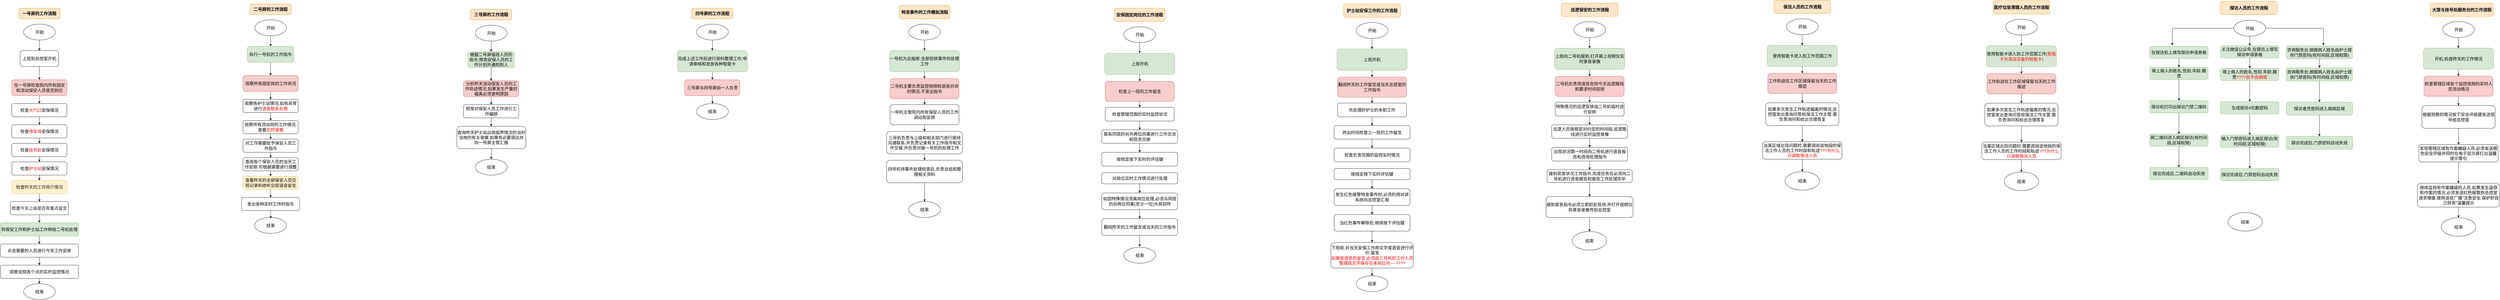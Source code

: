 <mxfile version="11.1.4" type="github"><diagram id="vZl9vQHpEJkYKKSb0tDV" name="Page-1"><mxGraphModel dx="1422" dy="834" grid="1" gridSize="10" guides="1" tooltips="1" connect="1" arrows="1" fold="1" page="1" pageScale="1" pageWidth="827" pageHeight="1169" math="0" shadow="0"><root><mxCell id="0"/><mxCell id="1" parent="0"/><mxCell id="N7003MhWT4NDzciaWvfc-2" value="一号屏的工作流程" style="rounded=1;whiteSpace=wrap;html=1;fontSize=16;fillColor=#ffe6cc;strokeColor=#d79b00;fontStyle=1" vertex="1" parent="1"><mxGeometry x="278" y="60" width="155" height="40" as="geometry"/></mxCell><mxCell id="N7003MhWT4NDzciaWvfc-7" value="" style="edgeStyle=orthogonalEdgeStyle;rounded=0;orthogonalLoop=1;jettySize=auto;html=1;fontSize=16;" edge="1" parent="1"><mxGeometry relative="1" as="geometry"><mxPoint x="355.5" y="180" as="sourcePoint"/><mxPoint x="355.5" y="220" as="targetPoint"/></mxGeometry></mxCell><mxCell id="N7003MhWT4NDzciaWvfc-12" value="" style="edgeStyle=orthogonalEdgeStyle;rounded=0;orthogonalLoop=1;jettySize=auto;html=1;fontSize=16;" edge="1" parent="1" source="N7003MhWT4NDzciaWvfc-10" target="N7003MhWT4NDzciaWvfc-11"><mxGeometry relative="1" as="geometry"/></mxCell><mxCell id="N7003MhWT4NDzciaWvfc-10" value="上班到总控室开机" style="rounded=1;whiteSpace=wrap;html=1;shadow=0;fontSize=16;" vertex="1" parent="1"><mxGeometry x="283" y="220" width="145" height="60" as="geometry"/></mxCell><mxCell id="N7003MhWT4NDzciaWvfc-15" value="" style="edgeStyle=orthogonalEdgeStyle;rounded=0;orthogonalLoop=1;jettySize=auto;html=1;fontSize=16;" edge="1" parent="1" source="N7003MhWT4NDzciaWvfc-11" target="N7003MhWT4NDzciaWvfc-14"><mxGeometry relative="1" as="geometry"/></mxCell><mxCell id="N7003MhWT4NDzciaWvfc-11" value="在一号屏检查院内所有固定和流动保安人员是否到位" style="rounded=1;whiteSpace=wrap;html=1;shadow=0;fontSize=16;fillColor=#f8cecc;strokeColor=#b85450;" vertex="1" parent="1"><mxGeometry x="251.5" y="330" width="208" height="60" as="geometry"/></mxCell><mxCell id="N7003MhWT4NDzciaWvfc-17" value="" style="edgeStyle=orthogonalEdgeStyle;rounded=0;orthogonalLoop=1;jettySize=auto;html=1;fontSize=16;" edge="1" parent="1" source="N7003MhWT4NDzciaWvfc-14" target="N7003MhWT4NDzciaWvfc-16"><mxGeometry relative="1" as="geometry"/></mxCell><mxCell id="N7003MhWT4NDzciaWvfc-14" value="检查&lt;font color=&quot;#ff0000&quot;&gt;大门口&lt;/font&gt;安保情况" style="rounded=1;whiteSpace=wrap;html=1;shadow=0;fontSize=16;" vertex="1" parent="1"><mxGeometry x="251.5" y="420" width="208" height="50" as="geometry"/></mxCell><mxCell id="N7003MhWT4NDzciaWvfc-19" value="" style="edgeStyle=orthogonalEdgeStyle;rounded=0;orthogonalLoop=1;jettySize=auto;html=1;fontSize=16;" edge="1" parent="1" source="N7003MhWT4NDzciaWvfc-16" target="N7003MhWT4NDzciaWvfc-18"><mxGeometry relative="1" as="geometry"/></mxCell><mxCell id="N7003MhWT4NDzciaWvfc-16" value="检查&lt;font color=&quot;#ff0000&quot;&gt;停车场&lt;/font&gt;安保情况" style="rounded=1;whiteSpace=wrap;html=1;shadow=0;fontSize=16;" vertex="1" parent="1"><mxGeometry x="251.5" y="500" width="208" height="50" as="geometry"/></mxCell><mxCell id="N7003MhWT4NDzciaWvfc-21" value="" style="edgeStyle=orthogonalEdgeStyle;rounded=0;orthogonalLoop=1;jettySize=auto;html=1;fontSize=16;" edge="1" parent="1" source="N7003MhWT4NDzciaWvfc-18" target="N7003MhWT4NDzciaWvfc-20"><mxGeometry relative="1" as="geometry"/></mxCell><mxCell id="N7003MhWT4NDzciaWvfc-18" value="检查&lt;font color=&quot;#ff0000&quot;&gt;挂号处&lt;/font&gt;安保情况" style="rounded=1;whiteSpace=wrap;html=1;shadow=0;fontSize=16;" vertex="1" parent="1"><mxGeometry x="251.5" y="570" width="208" height="50" as="geometry"/></mxCell><mxCell id="N7003MhWT4NDzciaWvfc-23" value="" style="edgeStyle=orthogonalEdgeStyle;rounded=0;orthogonalLoop=1;jettySize=auto;html=1;fontSize=16;" edge="1" parent="1" source="N7003MhWT4NDzciaWvfc-20" target="N7003MhWT4NDzciaWvfc-22"><mxGeometry relative="1" as="geometry"/></mxCell><mxCell id="N7003MhWT4NDzciaWvfc-20" value="检查&lt;font color=&quot;#ff0000&quot;&gt;护士站&lt;/font&gt;安保情况" style="rounded=1;whiteSpace=wrap;html=1;shadow=0;fontSize=16;" vertex="1" parent="1"><mxGeometry x="251.5" y="640" width="208" height="50" as="geometry"/></mxCell><mxCell id="N7003MhWT4NDzciaWvfc-25" value="" style="edgeStyle=orthogonalEdgeStyle;rounded=0;orthogonalLoop=1;jettySize=auto;html=1;fontSize=16;" edge="1" parent="1" source="N7003MhWT4NDzciaWvfc-22" target="N7003MhWT4NDzciaWvfc-24"><mxGeometry relative="1" as="geometry"/></mxCell><mxCell id="N7003MhWT4NDzciaWvfc-22" value="检查&lt;font color=&quot;#1a1a1a&quot;&gt;昨天的工作简介情况&lt;/font&gt;" style="rounded=1;whiteSpace=wrap;html=1;shadow=0;fontSize=16;fillColor=#fff2cc;strokeColor=#d6b656;" vertex="1" parent="1"><mxGeometry x="251.5" y="710" width="208" height="50" as="geometry"/></mxCell><mxCell id="N7003MhWT4NDzciaWvfc-27" value="" style="edgeStyle=orthogonalEdgeStyle;rounded=0;orthogonalLoop=1;jettySize=auto;html=1;fontSize=16;" edge="1" parent="1" source="N7003MhWT4NDzciaWvfc-24" target="N7003MhWT4NDzciaWvfc-26"><mxGeometry relative="1" as="geometry"/></mxCell><mxCell id="N7003MhWT4NDzciaWvfc-24" value="检查&lt;font color=&quot;#1a1a1a&quot;&gt;今天上级是否有重点留言&lt;/font&gt;" style="rounded=1;whiteSpace=wrap;html=1;shadow=0;fontSize=16;" vertex="1" parent="1"><mxGeometry x="246" y="790" width="219" height="50" as="geometry"/></mxCell><mxCell id="N7003MhWT4NDzciaWvfc-29" value="" style="edgeStyle=orthogonalEdgeStyle;rounded=0;orthogonalLoop=1;jettySize=auto;html=1;fontSize=16;" edge="1" parent="1" source="N7003MhWT4NDzciaWvfc-26" target="N7003MhWT4NDzciaWvfc-28"><mxGeometry relative="1" as="geometry"/></mxCell><mxCell id="N7003MhWT4NDzciaWvfc-26" value="将保安工作和护士站工作转给二号机处理" style="rounded=1;whiteSpace=wrap;html=1;shadow=0;fontSize=16;fillColor=#d5e8d4;strokeColor=#82b366;" vertex="1" parent="1"><mxGeometry x="208" y="870" width="295" height="50" as="geometry"/></mxCell><mxCell id="N7003MhWT4NDzciaWvfc-31" value="" style="edgeStyle=orthogonalEdgeStyle;rounded=0;orthogonalLoop=1;jettySize=auto;html=1;fontSize=16;" edge="1" parent="1" source="N7003MhWT4NDzciaWvfc-28" target="N7003MhWT4NDzciaWvfc-30"><mxGeometry relative="1" as="geometry"/></mxCell><mxCell id="N7003MhWT4NDzciaWvfc-28" value="点击需要的人员进行今天工作安排" style="rounded=1;whiteSpace=wrap;html=1;shadow=0;fontSize=16;" vertex="1" parent="1"><mxGeometry x="208" y="950" width="295" height="50" as="geometry"/></mxCell><mxCell id="N7003MhWT4NDzciaWvfc-35" value="" style="edgeStyle=orthogonalEdgeStyle;rounded=0;orthogonalLoop=1;jettySize=auto;html=1;fontSize=16;" edge="1" parent="1" source="N7003MhWT4NDzciaWvfc-30" target="N7003MhWT4NDzciaWvfc-34"><mxGeometry relative="1" as="geometry"/></mxCell><mxCell id="N7003MhWT4NDzciaWvfc-30" value="观察全院各个点的实时监控情况" style="rounded=1;whiteSpace=wrap;html=1;shadow=0;fontSize=16;" vertex="1" parent="1"><mxGeometry x="208" y="1030" width="295" height="50" as="geometry"/></mxCell><mxCell id="N7003MhWT4NDzciaWvfc-34" value="结束" style="ellipse;whiteSpace=wrap;html=1;shadow=0;fontSize=16;" vertex="1" parent="1"><mxGeometry x="296" y="1100" width="120" height="60" as="geometry"/></mxCell><mxCell id="N7003MhWT4NDzciaWvfc-36" value="开始" style="ellipse;whiteSpace=wrap;html=1;shadow=0;fontSize=16;" vertex="1" parent="1"><mxGeometry x="296" y="120" width="120" height="60" as="geometry"/></mxCell><mxCell id="N7003MhWT4NDzciaWvfc-37" value="二号屏的工作流程" style="rounded=1;whiteSpace=wrap;html=1;fontSize=16;fillColor=#ffe6cc;strokeColor=#d79b00;fontStyle=1" vertex="1" parent="1"><mxGeometry x="1150" y="44" width="155" height="40" as="geometry"/></mxCell><mxCell id="N7003MhWT4NDzciaWvfc-38" value="" style="edgeStyle=orthogonalEdgeStyle;rounded=0;orthogonalLoop=1;jettySize=auto;html=1;fontSize=16;" edge="1" parent="1"><mxGeometry relative="1" as="geometry"><mxPoint x="1227.5" y="164" as="sourcePoint"/><mxPoint x="1227.5" y="204" as="targetPoint"/></mxGeometry></mxCell><mxCell id="N7003MhWT4NDzciaWvfc-39" value="" style="edgeStyle=orthogonalEdgeStyle;rounded=0;orthogonalLoop=1;jettySize=auto;html=1;fontSize=16;" edge="1" source="N7003MhWT4NDzciaWvfc-40" target="N7003MhWT4NDzciaWvfc-42" parent="1"><mxGeometry relative="1" as="geometry"/></mxCell><mxCell id="N7003MhWT4NDzciaWvfc-40" value="执行一号机的工作指令" style="rounded=1;whiteSpace=wrap;html=1;shadow=0;fontSize=16;fillColor=#d5e8d4;strokeColor=#82b366;" vertex="1" parent="1"><mxGeometry x="1140" y="204" width="175" height="60" as="geometry"/></mxCell><mxCell id="N7003MhWT4NDzciaWvfc-41" value="" style="edgeStyle=orthogonalEdgeStyle;rounded=0;orthogonalLoop=1;jettySize=auto;html=1;fontSize=16;" edge="1" source="N7003MhWT4NDzciaWvfc-42" target="N7003MhWT4NDzciaWvfc-44" parent="1"><mxGeometry relative="1" as="geometry"/></mxCell><mxCell id="N7003MhWT4NDzciaWvfc-42" value="观察所有固定岗的工作状况" style="rounded=1;whiteSpace=wrap;html=1;shadow=0;fontSize=16;fillColor=#f8cecc;strokeColor=#b85450;" vertex="1" parent="1"><mxGeometry x="1123.5" y="314" width="208" height="60" as="geometry"/></mxCell><mxCell id="N7003MhWT4NDzciaWvfc-43" value="" style="edgeStyle=orthogonalEdgeStyle;rounded=0;orthogonalLoop=1;jettySize=auto;html=1;fontSize=16;" edge="1" source="N7003MhWT4NDzciaWvfc-44" target="N7003MhWT4NDzciaWvfc-46" parent="1"><mxGeometry relative="1" as="geometry"/></mxCell><mxCell id="N7003MhWT4NDzciaWvfc-44" value="观察各护士站情况,如有异常进行&lt;font color=&quot;#ff0000&quot;&gt;语音联系处理&lt;/font&gt;" style="rounded=1;whiteSpace=wrap;html=1;shadow=0;fontSize=16;" vertex="1" parent="1"><mxGeometry x="1123.5" y="404" width="208" height="50" as="geometry"/></mxCell><mxCell id="N7003MhWT4NDzciaWvfc-45" value="" style="edgeStyle=orthogonalEdgeStyle;rounded=0;orthogonalLoop=1;jettySize=auto;html=1;fontSize=16;" edge="1" source="N7003MhWT4NDzciaWvfc-46" target="N7003MhWT4NDzciaWvfc-48" parent="1"><mxGeometry relative="1" as="geometry"/></mxCell><mxCell id="N7003MhWT4NDzciaWvfc-46" value="观察所有流动岗的工作情况,查看&lt;font color=&quot;#ff0000&quot;&gt;实时录像&lt;/font&gt;" style="rounded=1;whiteSpace=wrap;html=1;shadow=0;fontSize=16;" vertex="1" parent="1"><mxGeometry x="1123.5" y="484" width="208" height="50" as="geometry"/></mxCell><mxCell id="N7003MhWT4NDzciaWvfc-47" value="" style="edgeStyle=orthogonalEdgeStyle;rounded=0;orthogonalLoop=1;jettySize=auto;html=1;fontSize=16;" edge="1" source="N7003MhWT4NDzciaWvfc-48" target="N7003MhWT4NDzciaWvfc-50" parent="1"><mxGeometry relative="1" as="geometry"/></mxCell><mxCell id="N7003MhWT4NDzciaWvfc-48" value="对工作需要给予保安人员工作指令" style="rounded=1;whiteSpace=wrap;html=1;shadow=0;fontSize=16;" vertex="1" parent="1"><mxGeometry x="1123.5" y="554" width="208" height="50" as="geometry"/></mxCell><mxCell id="N7003MhWT4NDzciaWvfc-49" value="" style="edgeStyle=orthogonalEdgeStyle;rounded=0;orthogonalLoop=1;jettySize=auto;html=1;fontSize=16;" edge="1" source="N7003MhWT4NDzciaWvfc-50" target="N7003MhWT4NDzciaWvfc-52" parent="1"><mxGeometry relative="1" as="geometry"/></mxCell><mxCell id="N7003MhWT4NDzciaWvfc-50" value="查阅各个保安人员的当天工作安排,可根据需要进行调整" style="rounded=1;whiteSpace=wrap;html=1;shadow=0;fontSize=16;" vertex="1" parent="1"><mxGeometry x="1123.5" y="624" width="208" height="50" as="geometry"/></mxCell><mxCell id="N7003MhWT4NDzciaWvfc-51" value="" style="edgeStyle=orthogonalEdgeStyle;rounded=0;orthogonalLoop=1;jettySize=auto;html=1;fontSize=16;" edge="1" source="N7003MhWT4NDzciaWvfc-52" target="N7003MhWT4NDzciaWvfc-54" parent="1"><mxGeometry relative="1" as="geometry"/></mxCell><mxCell id="N7003MhWT4NDzciaWvfc-52" value="查看昨天的全部保安人员交班记录和收听交班语音留言" style="rounded=1;whiteSpace=wrap;html=1;shadow=0;fontSize=16;fillColor=#fff2cc;strokeColor=#d6b656;" vertex="1" parent="1"><mxGeometry x="1123.5" y="694" width="208" height="50" as="geometry"/></mxCell><mxCell id="N7003MhWT4NDzciaWvfc-53" value="" style="edgeStyle=orthogonalEdgeStyle;rounded=0;orthogonalLoop=1;jettySize=auto;html=1;fontSize=16;" edge="1" source="N7003MhWT4NDzciaWvfc-54" parent="1"><mxGeometry relative="1" as="geometry"><mxPoint x="1228" y="854" as="targetPoint"/></mxGeometry></mxCell><mxCell id="N7003MhWT4NDzciaWvfc-54" value="发出各种实时工作的指令" style="rounded=1;whiteSpace=wrap;html=1;shadow=0;fontSize=16;" vertex="1" parent="1"><mxGeometry x="1118" y="774" width="219" height="50" as="geometry"/></mxCell><mxCell id="N7003MhWT4NDzciaWvfc-61" value="结束" style="ellipse;whiteSpace=wrap;html=1;shadow=0;fontSize=16;" vertex="1" parent="1"><mxGeometry x="1167.5" y="850" width="120" height="60" as="geometry"/></mxCell><mxCell id="N7003MhWT4NDzciaWvfc-62" value="开始" style="ellipse;whiteSpace=wrap;html=1;shadow=0;fontSize=16;" vertex="1" parent="1"><mxGeometry x="1168" y="104" width="120" height="60" as="geometry"/></mxCell><mxCell id="N7003MhWT4NDzciaWvfc-63" value="三号屏的工作流程" style="rounded=1;whiteSpace=wrap;html=1;fontSize=16;fillColor=#ffe6cc;strokeColor=#d79b00;fontStyle=1" vertex="1" parent="1"><mxGeometry x="1982" y="64" width="155" height="40" as="geometry"/></mxCell><mxCell id="N7003MhWT4NDzciaWvfc-64" value="" style="edgeStyle=orthogonalEdgeStyle;rounded=0;orthogonalLoop=1;jettySize=auto;html=1;fontSize=16;" edge="1" parent="1"><mxGeometry relative="1" as="geometry"><mxPoint x="2059.5" y="184" as="sourcePoint"/><mxPoint x="2059.5" y="224" as="targetPoint"/></mxGeometry></mxCell><mxCell id="N7003MhWT4NDzciaWvfc-65" value="" style="edgeStyle=orthogonalEdgeStyle;rounded=0;orthogonalLoop=1;jettySize=auto;html=1;fontSize=16;" edge="1" source="N7003MhWT4NDzciaWvfc-66" target="N7003MhWT4NDzciaWvfc-68" parent="1"><mxGeometry relative="1" as="geometry"/></mxCell><mxCell id="N7003MhWT4NDzciaWvfc-66" value="根据二号屏值班人员的指令,修改安保人员的工作计划并通知到人" style="rounded=1;whiteSpace=wrap;html=1;shadow=0;fontSize=16;fillColor=#d5e8d4;strokeColor=#82b366;" vertex="1" parent="1"><mxGeometry x="1972" y="224" width="175" height="60" as="geometry"/></mxCell><mxCell id="N7003MhWT4NDzciaWvfc-67" value="" style="edgeStyle=orthogonalEdgeStyle;rounded=0;orthogonalLoop=1;jettySize=auto;html=1;fontSize=16;" edge="1" source="N7003MhWT4NDzciaWvfc-68" target="N7003MhWT4NDzciaWvfc-70" parent="1"><mxGeometry relative="1" as="geometry"/></mxCell><mxCell id="N7003MhWT4NDzciaWvfc-68" value="分析昨天流动保安人员的工作轨迹情况,如果发生严重的偏离必须查明原因" style="rounded=1;whiteSpace=wrap;html=1;shadow=0;fontSize=16;fillColor=#f8cecc;strokeColor=#b85450;" vertex="1" parent="1"><mxGeometry x="1955.5" y="334" width="208" height="60" as="geometry"/></mxCell><mxCell id="N7003MhWT4NDzciaWvfc-69" value="" style="edgeStyle=orthogonalEdgeStyle;rounded=0;orthogonalLoop=1;jettySize=auto;html=1;fontSize=16;" edge="1" source="N7003MhWT4NDzciaWvfc-70" target="N7003MhWT4NDzciaWvfc-72" parent="1"><mxGeometry relative="1" as="geometry"/></mxCell><mxCell id="N7003MhWT4NDzciaWvfc-70" value="照常对保安人员工作进行工作编排" style="rounded=1;whiteSpace=wrap;html=1;shadow=0;fontSize=16;" vertex="1" parent="1"><mxGeometry x="1955.5" y="424" width="208" height="50" as="geometry"/></mxCell><mxCell id="N7003MhWT4NDzciaWvfc-85" value="" style="edgeStyle=orthogonalEdgeStyle;rounded=0;orthogonalLoop=1;jettySize=auto;html=1;fontSize=16;" edge="1" parent="1" source="N7003MhWT4NDzciaWvfc-72" target="N7003MhWT4NDzciaWvfc-81"><mxGeometry relative="1" as="geometry"/></mxCell><mxCell id="N7003MhWT4NDzciaWvfc-72" value="查询昨天护士站出现临界情况的当时当地的有关录像,如果有必要调出并向一号屏主管汇报" style="rounded=1;whiteSpace=wrap;html=1;shadow=0;fontSize=16;" vertex="1" parent="1"><mxGeometry x="1930" y="506" width="260" height="84" as="geometry"/></mxCell><mxCell id="N7003MhWT4NDzciaWvfc-81" value="结束" style="ellipse;whiteSpace=wrap;html=1;shadow=0;fontSize=16;" vertex="1" parent="1"><mxGeometry x="2000" y="630" width="120" height="60" as="geometry"/></mxCell><mxCell id="N7003MhWT4NDzciaWvfc-82" value="开始" style="ellipse;whiteSpace=wrap;html=1;shadow=0;fontSize=16;" vertex="1" parent="1"><mxGeometry x="2000" y="124" width="120" height="60" as="geometry"/></mxCell><mxCell id="N7003MhWT4NDzciaWvfc-86" value="四号屏的工作流程" style="rounded=1;whiteSpace=wrap;html=1;fontSize=16;fillColor=#ffe6cc;strokeColor=#d79b00;fontStyle=1" vertex="1" parent="1"><mxGeometry x="2816" y="60" width="155" height="40" as="geometry"/></mxCell><mxCell id="N7003MhWT4NDzciaWvfc-87" value="" style="edgeStyle=orthogonalEdgeStyle;rounded=0;orthogonalLoop=1;jettySize=auto;html=1;fontSize=16;" edge="1" parent="1"><mxGeometry relative="1" as="geometry"><mxPoint x="2893.5" y="180" as="sourcePoint"/><mxPoint x="2893.5" y="220" as="targetPoint"/></mxGeometry></mxCell><mxCell id="N7003MhWT4NDzciaWvfc-88" value="" style="edgeStyle=orthogonalEdgeStyle;rounded=0;orthogonalLoop=1;jettySize=auto;html=1;fontSize=16;" edge="1" source="N7003MhWT4NDzciaWvfc-89" target="N7003MhWT4NDzciaWvfc-91" parent="1"><mxGeometry relative="1" as="geometry"/></mxCell><mxCell id="N7003MhWT4NDzciaWvfc-89" value="完成上述工作后进行资料整理工作,申请审核和发放各种智能卡" style="rounded=1;whiteSpace=wrap;html=1;shadow=0;fontSize=16;fillColor=#d5e8d4;strokeColor=#82b366;" vertex="1" parent="1"><mxGeometry x="2762" y="220" width="264" height="80" as="geometry"/></mxCell><mxCell id="N7003MhWT4NDzciaWvfc-90" value="" style="edgeStyle=orthogonalEdgeStyle;rounded=0;orthogonalLoop=1;jettySize=auto;html=1;fontSize=16;" edge="1" source="N7003MhWT4NDzciaWvfc-91" parent="1"><mxGeometry relative="1" as="geometry"><mxPoint x="2894" y="420" as="targetPoint"/></mxGeometry></mxCell><mxCell id="N7003MhWT4NDzciaWvfc-91" value="三号屏与四号屏由一人负责" style="rounded=1;whiteSpace=wrap;html=1;shadow=0;fontSize=16;fillColor=#f8cecc;strokeColor=#b85450;" vertex="1" parent="1"><mxGeometry x="2789.5" y="330" width="208" height="60" as="geometry"/></mxCell><mxCell id="N7003MhWT4NDzciaWvfc-96" value="结束" style="ellipse;whiteSpace=wrap;html=1;shadow=0;fontSize=16;" vertex="1" parent="1"><mxGeometry x="2834" y="420" width="120" height="60" as="geometry"/></mxCell><mxCell id="N7003MhWT4NDzciaWvfc-97" value="开始" style="ellipse;whiteSpace=wrap;html=1;shadow=0;fontSize=16;" vertex="1" parent="1"><mxGeometry x="2834" y="120" width="120" height="60" as="geometry"/></mxCell><mxCell id="N7003MhWT4NDzciaWvfc-99" value="特发事件的工作模拟流程" style="rounded=1;whiteSpace=wrap;html=1;fontSize=16;fillColor=#ffe6cc;strokeColor=#d79b00;fontStyle=1" vertex="1" parent="1"><mxGeometry x="3598.5" y="50" width="191" height="50" as="geometry"/></mxCell><mxCell id="N7003MhWT4NDzciaWvfc-100" value="" style="edgeStyle=orthogonalEdgeStyle;rounded=0;orthogonalLoop=1;jettySize=auto;html=1;fontSize=16;" edge="1" parent="1"><mxGeometry relative="1" as="geometry"><mxPoint x="3693.5" y="180" as="sourcePoint"/><mxPoint x="3693.5" y="220" as="targetPoint"/></mxGeometry></mxCell><mxCell id="N7003MhWT4NDzciaWvfc-101" value="" style="edgeStyle=orthogonalEdgeStyle;rounded=0;orthogonalLoop=1;jettySize=auto;html=1;fontSize=16;" edge="1" source="N7003MhWT4NDzciaWvfc-102" target="N7003MhWT4NDzciaWvfc-104" parent="1"><mxGeometry relative="1" as="geometry"/></mxCell><mxCell id="N7003MhWT4NDzciaWvfc-102" value="一号机为总指挥,全部安排事件的处理工作" style="rounded=1;whiteSpace=wrap;html=1;shadow=0;fontSize=16;fillColor=#d5e8d4;strokeColor=#82b366;" vertex="1" parent="1"><mxGeometry x="3562" y="220" width="264" height="80" as="geometry"/></mxCell><mxCell id="N7003MhWT4NDzciaWvfc-108" value="" style="edgeStyle=orthogonalEdgeStyle;rounded=0;orthogonalLoop=1;jettySize=auto;html=1;fontSize=16;" edge="1" parent="1" source="N7003MhWT4NDzciaWvfc-104" target="N7003MhWT4NDzciaWvfc-107"><mxGeometry relative="1" as="geometry"/></mxCell><mxCell id="N7003MhWT4NDzciaWvfc-104" value="二号机主要负责监控视频和语音对讲的情况,不发出指令" style="rounded=1;whiteSpace=wrap;html=1;shadow=0;fontSize=16;fillColor=#f8cecc;strokeColor=#b85450;" vertex="1" parent="1"><mxGeometry x="3564" y="326" width="260" height="76" as="geometry"/></mxCell><mxCell id="N7003MhWT4NDzciaWvfc-110" value="" style="edgeStyle=orthogonalEdgeStyle;rounded=0;orthogonalLoop=1;jettySize=auto;html=1;fontSize=16;" edge="1" parent="1" source="N7003MhWT4NDzciaWvfc-107" target="N7003MhWT4NDzciaWvfc-109"><mxGeometry relative="1" as="geometry"/></mxCell><mxCell id="N7003MhWT4NDzciaWvfc-107" value="一号机主管院内所有保安人员的工作调动和安排" style="rounded=1;whiteSpace=wrap;html=1;shadow=0;fontSize=16;" vertex="1" parent="1"><mxGeometry x="3564" y="424" width="260" height="76" as="geometry"/></mxCell><mxCell id="N7003MhWT4NDzciaWvfc-112" value="" style="edgeStyle=orthogonalEdgeStyle;rounded=0;orthogonalLoop=1;jettySize=auto;html=1;fontSize=16;" edge="1" parent="1" source="N7003MhWT4NDzciaWvfc-109" target="N7003MhWT4NDzciaWvfc-111"><mxGeometry relative="1" as="geometry"/></mxCell><mxCell id="N7003MhWT4NDzciaWvfc-109" value="三号机负责与上级和相关部门进行保持沟通联系,并负责记录有关工作指令和文件交接,并负责对接一号机的处理工作" style="rounded=1;whiteSpace=wrap;html=1;shadow=0;fontSize=16;" vertex="1" parent="1"><mxGeometry x="3551" y="525" width="286" height="85" as="geometry"/></mxCell><mxCell id="N7003MhWT4NDzciaWvfc-113" value="" style="edgeStyle=orthogonalEdgeStyle;rounded=0;orthogonalLoop=1;jettySize=auto;html=1;fontSize=16;" edge="1" parent="1" source="N7003MhWT4NDzciaWvfc-111" target="N7003MhWT4NDzciaWvfc-105"><mxGeometry relative="1" as="geometry"/></mxCell><mxCell id="N7003MhWT4NDzciaWvfc-111" value="四号机待事件处理结束后,负责总结和整理相关资料" style="rounded=1;whiteSpace=wrap;html=1;shadow=0;fontSize=16;" vertex="1" parent="1"><mxGeometry x="3551" y="634" width="286" height="85" as="geometry"/></mxCell><mxCell id="N7003MhWT4NDzciaWvfc-105" value="结束" style="ellipse;whiteSpace=wrap;html=1;shadow=0;fontSize=16;" vertex="1" parent="1"><mxGeometry x="3634" y="790" width="120" height="60" as="geometry"/></mxCell><mxCell id="N7003MhWT4NDzciaWvfc-106" value="开始" style="ellipse;whiteSpace=wrap;html=1;shadow=0;fontSize=16;" vertex="1" parent="1"><mxGeometry x="3634" y="120" width="120" height="60" as="geometry"/></mxCell><mxCell id="N7003MhWT4NDzciaWvfc-114" value="护士站安保工作的工作流程" style="rounded=1;whiteSpace=wrap;html=1;fontSize=16;fillColor=#ffe6cc;strokeColor=#d79b00;fontStyle=1" vertex="1" parent="1"><mxGeometry x="5275" y="44" width="214" height="50" as="geometry"/></mxCell><mxCell id="N7003MhWT4NDzciaWvfc-115" value="" style="edgeStyle=orthogonalEdgeStyle;rounded=0;orthogonalLoop=1;jettySize=auto;html=1;fontSize=16;" edge="1" parent="1"><mxGeometry relative="1" as="geometry"><mxPoint x="5381.5" y="174" as="sourcePoint"/><mxPoint x="5381.5" y="214" as="targetPoint"/></mxGeometry></mxCell><mxCell id="N7003MhWT4NDzciaWvfc-116" value="" style="edgeStyle=orthogonalEdgeStyle;rounded=0;orthogonalLoop=1;jettySize=auto;html=1;fontSize=16;" edge="1" source="N7003MhWT4NDzciaWvfc-117" target="N7003MhWT4NDzciaWvfc-119" parent="1"><mxGeometry relative="1" as="geometry"/></mxCell><mxCell id="N7003MhWT4NDzciaWvfc-117" value="上班开机" style="rounded=1;whiteSpace=wrap;html=1;shadow=0;fontSize=16;fillColor=#d5e8d4;strokeColor=#82b366;" vertex="1" parent="1"><mxGeometry x="5250" y="214" width="264" height="80" as="geometry"/></mxCell><mxCell id="N7003MhWT4NDzciaWvfc-118" value="" style="edgeStyle=orthogonalEdgeStyle;rounded=0;orthogonalLoop=1;jettySize=auto;html=1;fontSize=16;" edge="1" source="N7003MhWT4NDzciaWvfc-119" target="N7003MhWT4NDzciaWvfc-121" parent="1"><mxGeometry relative="1" as="geometry"/></mxCell><mxCell id="N7003MhWT4NDzciaWvfc-119" value="翻阅昨天的工作留言或当天总控室的工作指令" style="rounded=1;whiteSpace=wrap;html=1;shadow=0;fontSize=16;fillColor=#f8cecc;strokeColor=#b85450;" vertex="1" parent="1"><mxGeometry x="5252" y="320" width="260" height="76" as="geometry"/></mxCell><mxCell id="N7003MhWT4NDzciaWvfc-137" value="" style="edgeStyle=orthogonalEdgeStyle;rounded=0;orthogonalLoop=1;jettySize=auto;html=1;fontSize=16;" edge="1" parent="1" source="N7003MhWT4NDzciaWvfc-121" target="N7003MhWT4NDzciaWvfc-123"><mxGeometry relative="1" as="geometry"/></mxCell><mxCell id="N7003MhWT4NDzciaWvfc-121" value="先处理好护士的本职工作&lt;br&gt;" style="rounded=1;whiteSpace=wrap;html=1;shadow=0;fontSize=16;" vertex="1" parent="1"><mxGeometry x="5252" y="418" width="260" height="52" as="geometry"/></mxCell><mxCell id="N7003MhWT4NDzciaWvfc-138" value="" style="edgeStyle=orthogonalEdgeStyle;rounded=0;orthogonalLoop=1;jettySize=auto;html=1;fontSize=16;" edge="1" parent="1" source="N7003MhWT4NDzciaWvfc-123" target="N7003MhWT4NDzciaWvfc-125"><mxGeometry relative="1" as="geometry"/></mxCell><mxCell id="N7003MhWT4NDzciaWvfc-123" value="挤出时间检查上一班的工作留言" style="rounded=1;whiteSpace=wrap;html=1;shadow=0;fontSize=16;" vertex="1" parent="1"><mxGeometry x="5239" y="503" width="286" height="51" as="geometry"/></mxCell><mxCell id="N7003MhWT4NDzciaWvfc-125" value="检查负责范围的监控实时情况" style="rounded=1;whiteSpace=wrap;html=1;shadow=0;fontSize=16;" vertex="1" parent="1"><mxGeometry x="5239" y="588" width="286" height="52" as="geometry"/></mxCell><mxCell id="N7003MhWT4NDzciaWvfc-147" value="" style="edgeStyle=orthogonalEdgeStyle;rounded=0;orthogonalLoop=1;jettySize=auto;html=1;fontSize=16;" edge="1" parent="1" source="N7003MhWT4NDzciaWvfc-128" target="N7003MhWT4NDzciaWvfc-130"><mxGeometry relative="1" as="geometry"/></mxCell><mxCell id="N7003MhWT4NDzciaWvfc-128" value="按规定按下实时评估键" style="rounded=1;whiteSpace=wrap;html=1;shadow=0;fontSize=16;" vertex="1" parent="1"><mxGeometry x="5239" y="665" width="286" height="42" as="geometry"/></mxCell><mxCell id="N7003MhWT4NDzciaWvfc-148" value="" style="edgeStyle=orthogonalEdgeStyle;rounded=0;orthogonalLoop=1;jettySize=auto;html=1;fontSize=16;" edge="1" parent="1" source="N7003MhWT4NDzciaWvfc-130" target="N7003MhWT4NDzciaWvfc-135"><mxGeometry relative="1" as="geometry"/></mxCell><mxCell id="N7003MhWT4NDzciaWvfc-130" value="发生红色报警特发事件时,必须利用对讲系统向总控室汇报" style="rounded=1;whiteSpace=wrap;html=1;shadow=0;fontSize=16;" vertex="1" parent="1"><mxGeometry x="5239" y="741.5" width="286" height="63" as="geometry"/></mxCell><mxCell id="N7003MhWT4NDzciaWvfc-134" value="" style="edgeStyle=orthogonalEdgeStyle;rounded=0;orthogonalLoop=1;jettySize=auto;html=1;fontSize=16;" edge="1" parent="1" source="N7003MhWT4NDzciaWvfc-132" target="N7003MhWT4NDzciaWvfc-126"><mxGeometry relative="1" as="geometry"/></mxCell><mxCell id="N7003MhWT4NDzciaWvfc-132" value="下班前,对当天安保工作用文字或语音进行评价,留言&lt;br&gt;&lt;font color=&quot;#ff0000&quot;&gt;如果是语音的留言,必须由三号机的工作人员整理成文字保存在本岗位内----????&lt;/font&gt;" style="rounded=1;whiteSpace=wrap;html=1;shadow=0;fontSize=16;" vertex="1" parent="1"><mxGeometry x="5226.5" y="944" width="311" height="97" as="geometry"/></mxCell><mxCell id="N7003MhWT4NDzciaWvfc-149" value="" style="edgeStyle=orthogonalEdgeStyle;rounded=0;orthogonalLoop=1;jettySize=auto;html=1;fontSize=16;" edge="1" parent="1" source="N7003MhWT4NDzciaWvfc-135" target="N7003MhWT4NDzciaWvfc-132"><mxGeometry relative="1" as="geometry"/></mxCell><mxCell id="N7003MhWT4NDzciaWvfc-135" value="当红色事件解除后,继续按下评估键" style="rounded=1;whiteSpace=wrap;html=1;shadow=0;fontSize=16;" vertex="1" parent="1"><mxGeometry x="5239" y="838.5" width="286" height="63" as="geometry"/></mxCell><mxCell id="N7003MhWT4NDzciaWvfc-126" value="结束" style="ellipse;whiteSpace=wrap;html=1;shadow=0;fontSize=16;" vertex="1" parent="1"><mxGeometry x="5322" y="1070" width="120" height="60" as="geometry"/></mxCell><mxCell id="N7003MhWT4NDzciaWvfc-127" value="开始" style="ellipse;whiteSpace=wrap;html=1;shadow=0;fontSize=16;" vertex="1" parent="1"><mxGeometry x="5322" y="114" width="120" height="60" as="geometry"/></mxCell><mxCell id="N7003MhWT4NDzciaWvfc-171" value="安保固定岗位的工作流程" style="rounded=1;whiteSpace=wrap;html=1;fontSize=16;fillColor=#ffe6cc;strokeColor=#d79b00;fontStyle=1" vertex="1" parent="1"><mxGeometry x="4410" y="60" width="191" height="50" as="geometry"/></mxCell><mxCell id="N7003MhWT4NDzciaWvfc-172" value="" style="edgeStyle=orthogonalEdgeStyle;rounded=0;orthogonalLoop=1;jettySize=auto;html=1;fontSize=16;" edge="1" parent="1"><mxGeometry relative="1" as="geometry"><mxPoint x="4505" y="190" as="sourcePoint"/><mxPoint x="4505" y="230" as="targetPoint"/></mxGeometry></mxCell><mxCell id="N7003MhWT4NDzciaWvfc-173" value="" style="edgeStyle=orthogonalEdgeStyle;rounded=0;orthogonalLoop=1;jettySize=auto;html=1;fontSize=16;" edge="1" source="N7003MhWT4NDzciaWvfc-174" target="N7003MhWT4NDzciaWvfc-176" parent="1"><mxGeometry relative="1" as="geometry"/></mxCell><mxCell id="N7003MhWT4NDzciaWvfc-174" value="上班开机" style="rounded=1;whiteSpace=wrap;html=1;shadow=0;fontSize=16;fillColor=#d5e8d4;strokeColor=#82b366;" vertex="1" parent="1"><mxGeometry x="4373.5" y="230" width="264" height="80" as="geometry"/></mxCell><mxCell id="N7003MhWT4NDzciaWvfc-175" value="" style="edgeStyle=orthogonalEdgeStyle;rounded=0;orthogonalLoop=1;jettySize=auto;html=1;fontSize=16;" edge="1" source="N7003MhWT4NDzciaWvfc-176" target="N7003MhWT4NDzciaWvfc-178" parent="1"><mxGeometry relative="1" as="geometry"/></mxCell><mxCell id="N7003MhWT4NDzciaWvfc-176" value="检查上一班的工作留言" style="rounded=1;whiteSpace=wrap;html=1;shadow=0;fontSize=16;fillColor=#f8cecc;strokeColor=#b85450;" vertex="1" parent="1"><mxGeometry x="4375.5" y="336" width="260" height="76" as="geometry"/></mxCell><mxCell id="N7003MhWT4NDzciaWvfc-177" value="" style="edgeStyle=orthogonalEdgeStyle;rounded=0;orthogonalLoop=1;jettySize=auto;html=1;fontSize=16;" edge="1" source="N7003MhWT4NDzciaWvfc-178" target="N7003MhWT4NDzciaWvfc-180" parent="1"><mxGeometry relative="1" as="geometry"/></mxCell><mxCell id="N7003MhWT4NDzciaWvfc-178" value="检查管辖范围的实时监控状况" style="rounded=1;whiteSpace=wrap;html=1;shadow=0;fontSize=16;" vertex="1" parent="1"><mxGeometry x="4375.5" y="434" width="260" height="52" as="geometry"/></mxCell><mxCell id="N7003MhWT4NDzciaWvfc-179" value="" style="edgeStyle=orthogonalEdgeStyle;rounded=0;orthogonalLoop=1;jettySize=auto;html=1;fontSize=16;" edge="1" source="N7003MhWT4NDzciaWvfc-180" target="N7003MhWT4NDzciaWvfc-181" parent="1"><mxGeometry relative="1" as="geometry"/></mxCell><mxCell id="N7003MhWT4NDzciaWvfc-180" value="联系同班的另外两位同事进行工作交流和信息交换" style="rounded=1;whiteSpace=wrap;html=1;shadow=0;fontSize=16;" vertex="1" parent="1"><mxGeometry x="4362.5" y="519" width="286" height="51" as="geometry"/></mxCell><mxCell id="N7003MhWT4NDzciaWvfc-181" value="按规定按下实时的评估键" style="rounded=1;whiteSpace=wrap;html=1;shadow=0;fontSize=16;" vertex="1" parent="1"><mxGeometry x="4362.5" y="604" width="286" height="52" as="geometry"/></mxCell><mxCell id="N7003MhWT4NDzciaWvfc-182" value="" style="edgeStyle=orthogonalEdgeStyle;rounded=0;orthogonalLoop=1;jettySize=auto;html=1;fontSize=16;" edge="1" source="N7003MhWT4NDzciaWvfc-183" target="N7003MhWT4NDzciaWvfc-185" parent="1"><mxGeometry relative="1" as="geometry"/></mxCell><mxCell id="N7003MhWT4NDzciaWvfc-183" value="对岗位实时工作情况进行处理" style="rounded=1;whiteSpace=wrap;html=1;shadow=0;fontSize=16;" vertex="1" parent="1"><mxGeometry x="4362.5" y="681" width="286" height="42" as="geometry"/></mxCell><mxCell id="N7003MhWT4NDzciaWvfc-184" value="" style="edgeStyle=orthogonalEdgeStyle;rounded=0;orthogonalLoop=1;jettySize=auto;html=1;fontSize=16;" edge="1" source="N7003MhWT4NDzciaWvfc-185" target="N7003MhWT4NDzciaWvfc-189" parent="1"><mxGeometry relative="1" as="geometry"/></mxCell><mxCell id="N7003MhWT4NDzciaWvfc-185" value="如因特殊情况须离岗位处理,必须与同班的另两位同事(至少一位)大哥招呼" style="rounded=1;whiteSpace=wrap;html=1;shadow=0;fontSize=16;" vertex="1" parent="1"><mxGeometry x="4362.5" y="757.5" width="286" height="63" as="geometry"/></mxCell><mxCell id="N7003MhWT4NDzciaWvfc-188" value="" style="edgeStyle=orthogonalEdgeStyle;rounded=0;orthogonalLoop=1;jettySize=auto;html=1;fontSize=16;" edge="1" source="N7003MhWT4NDzciaWvfc-189" parent="1"><mxGeometry relative="1" as="geometry"><mxPoint x="4505.5" y="960" as="targetPoint"/></mxGeometry></mxCell><mxCell id="N7003MhWT4NDzciaWvfc-189" value="翻阅昨天的工作留言或当天的工作指令" style="rounded=1;whiteSpace=wrap;html=1;shadow=0;fontSize=16;" vertex="1" parent="1"><mxGeometry x="4362.5" y="854.5" width="286" height="63" as="geometry"/></mxCell><mxCell id="N7003MhWT4NDzciaWvfc-190" value="结束" style="ellipse;whiteSpace=wrap;html=1;shadow=0;fontSize=16;" vertex="1" parent="1"><mxGeometry x="4445.5" y="962.5" width="120" height="60" as="geometry"/></mxCell><mxCell id="N7003MhWT4NDzciaWvfc-191" value="开始" style="ellipse;whiteSpace=wrap;html=1;shadow=0;fontSize=16;" vertex="1" parent="1"><mxGeometry x="4445.5" y="130" width="120" height="60" as="geometry"/></mxCell><mxCell id="N7003MhWT4NDzciaWvfc-192" value="巡逻保安的工作流程" style="rounded=1;whiteSpace=wrap;html=1;fontSize=16;fillColor=#ffe6cc;strokeColor=#d79b00;fontStyle=1" vertex="1" parent="1"><mxGeometry x="6095.5" y="41" width="214" height="50" as="geometry"/></mxCell><mxCell id="N7003MhWT4NDzciaWvfc-193" value="" style="edgeStyle=orthogonalEdgeStyle;rounded=0;orthogonalLoop=1;jettySize=auto;html=1;fontSize=16;" edge="1" parent="1"><mxGeometry relative="1" as="geometry"><mxPoint x="6202" y="171" as="sourcePoint"/><mxPoint x="6202" y="211" as="targetPoint"/></mxGeometry></mxCell><mxCell id="N7003MhWT4NDzciaWvfc-194" value="" style="edgeStyle=orthogonalEdgeStyle;rounded=0;orthogonalLoop=1;jettySize=auto;html=1;fontSize=16;" edge="1" source="N7003MhWT4NDzciaWvfc-195" target="N7003MhWT4NDzciaWvfc-197" parent="1"><mxGeometry relative="1" as="geometry"/></mxCell><mxCell id="N7003MhWT4NDzciaWvfc-195" value="上班向二号机报到,打开肩上视频仪实时录音录像" style="rounded=1;whiteSpace=wrap;html=1;shadow=0;fontSize=16;fillColor=#d5e8d4;strokeColor=#82b366;" vertex="1" parent="1"><mxGeometry x="6070.5" y="211" width="264" height="80" as="geometry"/></mxCell><mxCell id="N7003MhWT4NDzciaWvfc-196" value="" style="edgeStyle=orthogonalEdgeStyle;rounded=0;orthogonalLoop=1;jettySize=auto;html=1;fontSize=16;" edge="1" source="N7003MhWT4NDzciaWvfc-197" target="N7003MhWT4NDzciaWvfc-199" parent="1"><mxGeometry relative="1" as="geometry"/></mxCell><mxCell id="N7003MhWT4NDzciaWvfc-197" value="二号机负责用语音告知今天巡逻路线和要求时间安排" style="rounded=1;whiteSpace=wrap;html=1;shadow=0;fontSize=16;fillColor=#f8cecc;strokeColor=#b85450;" vertex="1" parent="1"><mxGeometry x="6072.5" y="317" width="260" height="76" as="geometry"/></mxCell><mxCell id="N7003MhWT4NDzciaWvfc-198" value="" style="edgeStyle=orthogonalEdgeStyle;rounded=0;orthogonalLoop=1;jettySize=auto;html=1;fontSize=16;" edge="1" source="N7003MhWT4NDzciaWvfc-199" target="N7003MhWT4NDzciaWvfc-201" parent="1"><mxGeometry relative="1" as="geometry"/></mxCell><mxCell id="N7003MhWT4NDzciaWvfc-199" value="特殊情况的巡逻安排由二号机临时进行安排" style="rounded=1;whiteSpace=wrap;html=1;shadow=0;fontSize=16;" vertex="1" parent="1"><mxGeometry x="6072.5" y="415" width="260" height="52" as="geometry"/></mxCell><mxCell id="N7003MhWT4NDzciaWvfc-200" value="" style="edgeStyle=orthogonalEdgeStyle;rounded=0;orthogonalLoop=1;jettySize=auto;html=1;fontSize=16;" edge="1" source="N7003MhWT4NDzciaWvfc-201" target="N7003MhWT4NDzciaWvfc-202" parent="1"><mxGeometry relative="1" as="geometry"/></mxCell><mxCell id="N7003MhWT4NDzciaWvfc-201" value="巡逻人员按规定对约定的时间段,巡逻路线进行实时监控录像" style="rounded=1;whiteSpace=wrap;html=1;shadow=0;fontSize=16;" vertex="1" parent="1"><mxGeometry x="6059.5" y="500" width="286" height="51" as="geometry"/></mxCell><mxCell id="N7003MhWT4NDzciaWvfc-215" value="" style="edgeStyle=orthogonalEdgeStyle;rounded=0;orthogonalLoop=1;jettySize=auto;html=1;fontSize=16;" edge="1" parent="1" source="N7003MhWT4NDzciaWvfc-202" target="N7003MhWT4NDzciaWvfc-204"><mxGeometry relative="1" as="geometry"/></mxCell><mxCell id="N7003MhWT4NDzciaWvfc-202" value="出现状况第一时间向二号机进行语音报告和咨询处理指令" style="rounded=1;whiteSpace=wrap;html=1;shadow=0;fontSize=16;" vertex="1" parent="1"><mxGeometry x="6059.5" y="585" width="286" height="52" as="geometry"/></mxCell><mxCell id="N7003MhWT4NDzciaWvfc-216" value="" style="edgeStyle=orthogonalEdgeStyle;rounded=0;orthogonalLoop=1;jettySize=auto;html=1;fontSize=16;" edge="1" parent="1" source="N7003MhWT4NDzciaWvfc-204" target="N7003MhWT4NDzciaWvfc-206"><mxGeometry relative="1" as="geometry"/></mxCell><mxCell id="N7003MhWT4NDzciaWvfc-204" value="接到突发状况工作指令,完成任务后必须向二号机进行语音报告和报告工作处理完毕" style="rounded=1;whiteSpace=wrap;html=1;shadow=0;fontSize=16;" vertex="1" parent="1"><mxGeometry x="6042" y="670" width="321" height="48" as="geometry"/></mxCell><mxCell id="N7003MhWT4NDzciaWvfc-218" value="" style="edgeStyle=orthogonalEdgeStyle;rounded=0;orthogonalLoop=1;jettySize=auto;html=1;fontSize=16;" edge="1" parent="1" source="N7003MhWT4NDzciaWvfc-206" target="N7003MhWT4NDzciaWvfc-211"><mxGeometry relative="1" as="geometry"/></mxCell><mxCell id="N7003MhWT4NDzciaWvfc-206" value="接到紧急指令必须立即赶赴现场,并打开视频仪将录音录像传到总控室" style="rounded=1;whiteSpace=wrap;html=1;shadow=0;fontSize=16;" vertex="1" parent="1"><mxGeometry x="6038" y="771" width="328" height="79" as="geometry"/></mxCell><mxCell id="N7003MhWT4NDzciaWvfc-211" value="结束" style="ellipse;whiteSpace=wrap;html=1;shadow=0;fontSize=16;" vertex="1" parent="1"><mxGeometry x="6137" y="903" width="130" height="70" as="geometry"/></mxCell><mxCell id="N7003MhWT4NDzciaWvfc-212" value="开始" style="ellipse;whiteSpace=wrap;html=1;shadow=0;fontSize=16;" vertex="1" parent="1"><mxGeometry x="6142.5" y="111" width="120" height="60" as="geometry"/></mxCell><mxCell id="N7003MhWT4NDzciaWvfc-219" value="保洁人员的工作流程" style="rounded=1;whiteSpace=wrap;html=1;fontSize=16;fillColor=#ffe6cc;strokeColor=#d79b00;fontStyle=1" vertex="1" parent="1"><mxGeometry x="6897.5" y="30" width="214" height="50" as="geometry"/></mxCell><mxCell id="N7003MhWT4NDzciaWvfc-220" value="" style="edgeStyle=orthogonalEdgeStyle;rounded=0;orthogonalLoop=1;jettySize=auto;html=1;fontSize=16;" edge="1" parent="1"><mxGeometry relative="1" as="geometry"><mxPoint x="7004" y="160" as="sourcePoint"/><mxPoint x="7004" y="200" as="targetPoint"/></mxGeometry></mxCell><mxCell id="N7003MhWT4NDzciaWvfc-221" value="" style="edgeStyle=orthogonalEdgeStyle;rounded=0;orthogonalLoop=1;jettySize=auto;html=1;fontSize=16;" edge="1" source="N7003MhWT4NDzciaWvfc-222" target="N7003MhWT4NDzciaWvfc-224" parent="1"><mxGeometry relative="1" as="geometry"/></mxCell><mxCell id="N7003MhWT4NDzciaWvfc-222" value="使用智能卡进入到工作范围工作" style="rounded=1;whiteSpace=wrap;html=1;shadow=0;fontSize=16;fillColor=#d5e8d4;strokeColor=#82b366;" vertex="1" parent="1"><mxGeometry x="6872.5" y="200" width="264" height="80" as="geometry"/></mxCell><mxCell id="N7003MhWT4NDzciaWvfc-223" value="" style="edgeStyle=orthogonalEdgeStyle;rounded=0;orthogonalLoop=1;jettySize=auto;html=1;fontSize=16;" edge="1" source="N7003MhWT4NDzciaWvfc-224" target="N7003MhWT4NDzciaWvfc-226" parent="1"><mxGeometry relative="1" as="geometry"/></mxCell><mxCell id="N7003MhWT4NDzciaWvfc-224" value="工作轨迹在工作区域保留当天的工作痕迹" style="rounded=1;whiteSpace=wrap;html=1;shadow=0;fontSize=16;fillColor=#f8cecc;strokeColor=#b85450;" vertex="1" parent="1"><mxGeometry x="6874.5" y="306" width="260" height="76" as="geometry"/></mxCell><mxCell id="N7003MhWT4NDzciaWvfc-237" value="" style="edgeStyle=orthogonalEdgeStyle;rounded=0;orthogonalLoop=1;jettySize=auto;html=1;fontSize=16;" edge="1" parent="1" source="N7003MhWT4NDzciaWvfc-226" target="N7003MhWT4NDzciaWvfc-230"><mxGeometry relative="1" as="geometry"/></mxCell><mxCell id="N7003MhWT4NDzciaWvfc-226" value="如果多次发生工作轨迹偏离的情况,总控室发出查询问答给保洁工作主管,需负责询问和给出合理答复" style="rounded=1;whiteSpace=wrap;html=1;shadow=0;fontSize=16;" vertex="1" parent="1"><mxGeometry x="6866.5" y="417" width="276" height="86" as="geometry"/></mxCell><mxCell id="N7003MhWT4NDzciaWvfc-238" value="" style="edgeStyle=orthogonalEdgeStyle;rounded=0;orthogonalLoop=1;jettySize=auto;html=1;fontSize=16;" edge="1" parent="1" source="N7003MhWT4NDzciaWvfc-230" target="N7003MhWT4NDzciaWvfc-235"><mxGeometry relative="1" as="geometry"/></mxCell><mxCell id="N7003MhWT4NDzciaWvfc-230" value="当某区域出现问题时,需要调阅该地段的保洁工作人员的工作时段和轨迹&lt;font color=&quot;#ff0000&quot;&gt;???为什么只调取保洁人员&lt;/font&gt;" style="rounded=1;whiteSpace=wrap;html=1;shadow=0;fontSize=16;" vertex="1" parent="1"><mxGeometry x="6855" y="564" width="299" height="66" as="geometry"/></mxCell><mxCell id="N7003MhWT4NDzciaWvfc-235" value="结束" style="ellipse;whiteSpace=wrap;html=1;shadow=0;fontSize=16;" vertex="1" parent="1"><mxGeometry x="6939.5" y="677" width="130" height="70" as="geometry"/></mxCell><mxCell id="N7003MhWT4NDzciaWvfc-236" value="开始" style="ellipse;whiteSpace=wrap;html=1;shadow=0;fontSize=16;" vertex="1" parent="1"><mxGeometry x="6944.5" y="100" width="120" height="60" as="geometry"/></mxCell><mxCell id="N7003MhWT4NDzciaWvfc-239" value="医疗垃圾清理人员的工作流程" style="rounded=1;whiteSpace=wrap;html=1;fontSize=16;fillColor=#ffe6cc;strokeColor=#d79b00;fontStyle=1" vertex="1" parent="1"><mxGeometry x="7724" y="31.5" width="214" height="50" as="geometry"/></mxCell><mxCell id="N7003MhWT4NDzciaWvfc-240" value="" style="edgeStyle=orthogonalEdgeStyle;rounded=0;orthogonalLoop=1;jettySize=auto;html=1;fontSize=16;" edge="1" parent="1"><mxGeometry relative="1" as="geometry"><mxPoint x="7830.5" y="161.5" as="sourcePoint"/><mxPoint x="7830.5" y="201.5" as="targetPoint"/></mxGeometry></mxCell><mxCell id="N7003MhWT4NDzciaWvfc-241" value="" style="edgeStyle=orthogonalEdgeStyle;rounded=0;orthogonalLoop=1;jettySize=auto;html=1;fontSize=16;" edge="1" source="N7003MhWT4NDzciaWvfc-242" target="N7003MhWT4NDzciaWvfc-244" parent="1"><mxGeometry relative="1" as="geometry"/></mxCell><mxCell id="N7003MhWT4NDzciaWvfc-242" value="使用智能卡进入到工作范围工作&lt;font color=&quot;#ff0000&quot;&gt;(智能卡为清洁设备的智能卡)&lt;/font&gt;" style="rounded=1;whiteSpace=wrap;html=1;shadow=0;fontSize=16;fillColor=#d5e8d4;strokeColor=#82b366;" vertex="1" parent="1"><mxGeometry x="7699" y="201.5" width="264" height="80" as="geometry"/></mxCell><mxCell id="N7003MhWT4NDzciaWvfc-243" value="" style="edgeStyle=orthogonalEdgeStyle;rounded=0;orthogonalLoop=1;jettySize=auto;html=1;fontSize=16;" edge="1" source="N7003MhWT4NDzciaWvfc-244" target="N7003MhWT4NDzciaWvfc-246" parent="1"><mxGeometry relative="1" as="geometry"/></mxCell><mxCell id="N7003MhWT4NDzciaWvfc-244" value="工作轨迹在工作区域保留当天的工作痕迹" style="rounded=1;whiteSpace=wrap;html=1;shadow=0;fontSize=16;fillColor=#f8cecc;strokeColor=#b85450;" vertex="1" parent="1"><mxGeometry x="7701" y="307.5" width="260" height="76" as="geometry"/></mxCell><mxCell id="N7003MhWT4NDzciaWvfc-245" value="" style="edgeStyle=orthogonalEdgeStyle;rounded=0;orthogonalLoop=1;jettySize=auto;html=1;fontSize=16;" edge="1" source="N7003MhWT4NDzciaWvfc-246" target="N7003MhWT4NDzciaWvfc-248" parent="1"><mxGeometry relative="1" as="geometry"/></mxCell><mxCell id="N7003MhWT4NDzciaWvfc-246" value="如果多次发生工作轨迹偏离的情况,总控室发出查询问答给保洁工作主管,需负责询问和给出合理答复" style="rounded=1;whiteSpace=wrap;html=1;shadow=0;fontSize=16;" vertex="1" parent="1"><mxGeometry x="7693" y="418.5" width="276" height="86" as="geometry"/></mxCell><mxCell id="N7003MhWT4NDzciaWvfc-247" value="" style="edgeStyle=orthogonalEdgeStyle;rounded=0;orthogonalLoop=1;jettySize=auto;html=1;fontSize=16;" edge="1" source="N7003MhWT4NDzciaWvfc-248" target="N7003MhWT4NDzciaWvfc-249" parent="1"><mxGeometry relative="1" as="geometry"/></mxCell><mxCell id="N7003MhWT4NDzciaWvfc-248" value="当某区域出现问题时,需要调阅该地段的保洁工作人员的工作时段和轨迹&lt;font color=&quot;#ff0000&quot;&gt;???为什么只调取保洁人员&lt;/font&gt;" style="rounded=1;whiteSpace=wrap;html=1;shadow=0;fontSize=16;" vertex="1" parent="1"><mxGeometry x="7681.5" y="565.5" width="299" height="66" as="geometry"/></mxCell><mxCell id="N7003MhWT4NDzciaWvfc-249" value="结束" style="ellipse;whiteSpace=wrap;html=1;shadow=0;fontSize=16;" vertex="1" parent="1"><mxGeometry x="7766" y="678.5" width="130" height="70" as="geometry"/></mxCell><mxCell id="N7003MhWT4NDzciaWvfc-250" value="开始" style="ellipse;whiteSpace=wrap;html=1;shadow=0;fontSize=16;" vertex="1" parent="1"><mxGeometry x="7771" y="101.5" width="120" height="60" as="geometry"/></mxCell><mxCell id="N7003MhWT4NDzciaWvfc-251" value="探访人员的工作流程" style="rounded=1;whiteSpace=wrap;html=1;fontSize=16;fillColor=#ffe6cc;strokeColor=#d79b00;fontStyle=1" vertex="1" parent="1"><mxGeometry x="8582" y="34" width="214" height="50" as="geometry"/></mxCell><mxCell id="N7003MhWT4NDzciaWvfc-275" value="" style="edgeStyle=orthogonalEdgeStyle;rounded=0;orthogonalLoop=1;jettySize=auto;html=1;fontSize=16;" edge="1" parent="1" source="N7003MhWT4NDzciaWvfc-254" target="N7003MhWT4NDzciaWvfc-274"><mxGeometry relative="1" as="geometry"/></mxCell><mxCell id="N7003MhWT4NDzciaWvfc-254" value="在探访机上填写探访申请表格" style="rounded=1;whiteSpace=wrap;html=1;shadow=0;fontSize=16;fillColor=#d5e8d4;strokeColor=#82b366;" vertex="1" parent="1"><mxGeometry x="8315" y="204" width="220" height="46" as="geometry"/></mxCell><mxCell id="N7003MhWT4NDzciaWvfc-277" value="" style="edgeStyle=orthogonalEdgeStyle;rounded=0;orthogonalLoop=1;jettySize=auto;html=1;fontSize=16;" edge="1" parent="1" source="N7003MhWT4NDzciaWvfc-274" target="N7003MhWT4NDzciaWvfc-276"><mxGeometry relative="1" as="geometry"/></mxCell><mxCell id="N7003MhWT4NDzciaWvfc-274" value="填上病人的姓名,性别,年龄,籍贯" style="rounded=1;whiteSpace=wrap;html=1;shadow=0;fontSize=16;fillColor=#d5e8d4;strokeColor=#82b366;" vertex="1" parent="1"><mxGeometry x="8315" y="283" width="220" height="46" as="geometry"/></mxCell><mxCell id="N7003MhWT4NDzciaWvfc-279" value="" style="edgeStyle=orthogonalEdgeStyle;rounded=0;orthogonalLoop=1;jettySize=auto;html=1;fontSize=16;" edge="1" parent="1" source="N7003MhWT4NDzciaWvfc-276" target="N7003MhWT4NDzciaWvfc-278"><mxGeometry relative="1" as="geometry"/></mxCell><mxCell id="N7003MhWT4NDzciaWvfc-276" value="探访机打印出探访门禁二维码" style="rounded=1;whiteSpace=wrap;html=1;shadow=0;fontSize=16;fillColor=#d5e8d4;strokeColor=#82b366;" vertex="1" parent="1"><mxGeometry x="8315" y="409" width="220" height="46" as="geometry"/></mxCell><mxCell id="N7003MhWT4NDzciaWvfc-281" value="" style="edgeStyle=orthogonalEdgeStyle;rounded=0;orthogonalLoop=1;jettySize=auto;html=1;fontSize=16;" edge="1" parent="1" source="N7003MhWT4NDzciaWvfc-278" target="N7003MhWT4NDzciaWvfc-280"><mxGeometry relative="1" as="geometry"/></mxCell><mxCell id="N7003MhWT4NDzciaWvfc-278" value="刷二维码进入病区探访(有时间段,区域权限)" style="rounded=1;whiteSpace=wrap;html=1;shadow=0;fontSize=16;fillColor=#d5e8d4;strokeColor=#82b366;" vertex="1" parent="1"><mxGeometry x="8315" y="535" width="220" height="46" as="geometry"/></mxCell><mxCell id="N7003MhWT4NDzciaWvfc-280" value="探访完成后,二维码自动失效" style="rounded=1;whiteSpace=wrap;html=1;shadow=0;fontSize=16;fillColor=#d5e8d4;strokeColor=#82b366;" vertex="1" parent="1"><mxGeometry x="8315" y="661" width="220" height="46" as="geometry"/></mxCell><mxCell id="N7003MhWT4NDzciaWvfc-261" value="结束" style="ellipse;whiteSpace=wrap;html=1;shadow=0;fontSize=16;" vertex="1" parent="1"><mxGeometry x="8610" y="831.5" width="130" height="70" as="geometry"/></mxCell><mxCell id="N7003MhWT4NDzciaWvfc-265" value="" style="edgeStyle=orthogonalEdgeStyle;rounded=0;orthogonalLoop=1;jettySize=auto;html=1;fontSize=16;" edge="1" parent="1" source="N7003MhWT4NDzciaWvfc-262" target="N7003MhWT4NDzciaWvfc-263"><mxGeometry relative="1" as="geometry"/></mxCell><mxCell id="N7003MhWT4NDzciaWvfc-269" value="" style="edgeStyle=orthogonalEdgeStyle;rounded=0;orthogonalLoop=1;jettySize=auto;html=1;fontSize=16;" edge="1" parent="1" source="N7003MhWT4NDzciaWvfc-262"><mxGeometry relative="1" as="geometry"><mxPoint x="8970" y="200" as="targetPoint"/></mxGeometry></mxCell><mxCell id="N7003MhWT4NDzciaWvfc-273" value="" style="edgeStyle=orthogonalEdgeStyle;rounded=0;orthogonalLoop=1;jettySize=auto;html=1;fontSize=16;" edge="1" parent="1" source="N7003MhWT4NDzciaWvfc-262"><mxGeometry relative="1" as="geometry"><mxPoint x="8400" y="200" as="targetPoint"/></mxGeometry></mxCell><mxCell id="N7003MhWT4NDzciaWvfc-262" value="开始" style="ellipse;whiteSpace=wrap;html=1;shadow=0;fontSize=16;" vertex="1" parent="1"><mxGeometry x="8632" y="105.5" width="120" height="60" as="geometry"/></mxCell><mxCell id="N7003MhWT4NDzciaWvfc-283" value="" style="edgeStyle=orthogonalEdgeStyle;rounded=0;orthogonalLoop=1;jettySize=auto;html=1;fontSize=16;" edge="1" parent="1" source="N7003MhWT4NDzciaWvfc-263" target="N7003MhWT4NDzciaWvfc-282"><mxGeometry relative="1" as="geometry"/></mxCell><mxCell id="N7003MhWT4NDzciaWvfc-263" value="关注微信公众号,在探访上填写探访申请表格" style="rounded=1;whiteSpace=wrap;html=1;shadow=0;fontSize=16;fillColor=#d5e8d4;strokeColor=#82b366;" vertex="1" parent="1"><mxGeometry x="8582" y="201.5" width="220" height="46" as="geometry"/></mxCell><mxCell id="N7003MhWT4NDzciaWvfc-287" value="" style="edgeStyle=orthogonalEdgeStyle;rounded=0;orthogonalLoop=1;jettySize=auto;html=1;fontSize=16;" edge="1" parent="1" source="N7003MhWT4NDzciaWvfc-282" target="N7003MhWT4NDzciaWvfc-286"><mxGeometry relative="1" as="geometry"/></mxCell><mxCell id="N7003MhWT4NDzciaWvfc-282" value="填上病人的姓名,性别,年龄,籍贯&lt;font color=&quot;#ff0000&quot;&gt;????会不会搞错&lt;/font&gt;" style="rounded=1;whiteSpace=wrap;html=1;shadow=0;fontSize=16;fillColor=#d5e8d4;strokeColor=#82b366;" vertex="1" parent="1"><mxGeometry x="8582" y="287" width="220" height="46" as="geometry"/></mxCell><mxCell id="N7003MhWT4NDzciaWvfc-289" value="" style="edgeStyle=orthogonalEdgeStyle;rounded=0;orthogonalLoop=1;jettySize=auto;html=1;fontSize=16;" edge="1" parent="1" source="N7003MhWT4NDzciaWvfc-286" target="N7003MhWT4NDzciaWvfc-288"><mxGeometry relative="1" as="geometry"/></mxCell><mxCell id="N7003MhWT4NDzciaWvfc-286" value="生成探访4位数密码" style="rounded=1;whiteSpace=wrap;html=1;shadow=0;fontSize=16;fillColor=#d5e8d4;strokeColor=#82b366;" vertex="1" parent="1"><mxGeometry x="8582" y="413" width="220" height="46" as="geometry"/></mxCell><mxCell id="N7003MhWT4NDzciaWvfc-291" value="" style="edgeStyle=orthogonalEdgeStyle;rounded=0;orthogonalLoop=1;jettySize=auto;html=1;fontSize=16;" edge="1" parent="1" source="N7003MhWT4NDzciaWvfc-288" target="N7003MhWT4NDzciaWvfc-290"><mxGeometry relative="1" as="geometry"/></mxCell><mxCell id="N7003MhWT4NDzciaWvfc-288" value="输入门禁密码进入病区探访(有时间段,区域权限)" style="rounded=1;whiteSpace=wrap;html=1;shadow=0;fontSize=16;fillColor=#d5e8d4;strokeColor=#82b366;" vertex="1" parent="1"><mxGeometry x="8582" y="539" width="220" height="46" as="geometry"/></mxCell><mxCell id="N7003MhWT4NDzciaWvfc-290" value="探访完成后,门禁密码自动失效" style="rounded=1;whiteSpace=wrap;html=1;shadow=0;fontSize=16;fillColor=#d5e8d4;strokeColor=#82b366;" vertex="1" parent="1"><mxGeometry x="8582" y="665" width="220" height="46" as="geometry"/></mxCell><mxCell id="N7003MhWT4NDzciaWvfc-285" value="" style="edgeStyle=orthogonalEdgeStyle;rounded=0;orthogonalLoop=1;jettySize=auto;html=1;fontSize=16;" edge="1" parent="1" source="N7003MhWT4NDzciaWvfc-264" target="N7003MhWT4NDzciaWvfc-284"><mxGeometry relative="1" as="geometry"/></mxCell><mxCell id="N7003MhWT4NDzciaWvfc-264" value="咨询服务台,根据病人姓名由护士提供门禁密码(有时间段,区域权限)" style="rounded=1;whiteSpace=wrap;html=1;shadow=0;fontSize=16;fillColor=#d5e8d4;strokeColor=#82b366;" vertex="1" parent="1"><mxGeometry x="8830" y="202" width="250" height="49" as="geometry"/></mxCell><mxCell id="N7003MhWT4NDzciaWvfc-293" value="" style="edgeStyle=orthogonalEdgeStyle;rounded=0;orthogonalLoop=1;jettySize=auto;html=1;fontSize=16;" edge="1" parent="1" source="N7003MhWT4NDzciaWvfc-284" target="N7003MhWT4NDzciaWvfc-292"><mxGeometry relative="1" as="geometry"/></mxCell><mxCell id="N7003MhWT4NDzciaWvfc-284" value="咨询服务台,根据病人姓名由护士提供门禁密码(有时间段,区域权限)" style="rounded=1;whiteSpace=wrap;html=1;shadow=0;fontSize=16;fillColor=#d5e8d4;strokeColor=#82b366;" vertex="1" parent="1"><mxGeometry x="8830" y="285.5" width="250" height="49" as="geometry"/></mxCell><mxCell id="N7003MhWT4NDzciaWvfc-295" value="" style="edgeStyle=orthogonalEdgeStyle;rounded=0;orthogonalLoop=1;jettySize=auto;html=1;fontSize=16;" edge="1" parent="1" source="N7003MhWT4NDzciaWvfc-292" target="N7003MhWT4NDzciaWvfc-294"><mxGeometry relative="1" as="geometry"/></mxCell><mxCell id="N7003MhWT4NDzciaWvfc-292" value="探访者凭密码进入探病区域" style="rounded=1;whiteSpace=wrap;html=1;shadow=0;fontSize=16;fillColor=#d5e8d4;strokeColor=#82b366;" vertex="1" parent="1"><mxGeometry x="8830" y="414.5" width="250" height="49" as="geometry"/></mxCell><mxCell id="N7003MhWT4NDzciaWvfc-294" value="探访完成后,门禁密码自动失效" style="rounded=1;whiteSpace=wrap;html=1;shadow=0;fontSize=16;fillColor=#d5e8d4;strokeColor=#82b366;" vertex="1" parent="1"><mxGeometry x="8830" y="543.5" width="250" height="49" as="geometry"/></mxCell><mxCell id="N7003MhWT4NDzciaWvfc-296" value="大堂与挂号处服务台的工作流程" style="rounded=1;whiteSpace=wrap;html=1;fontSize=16;fillColor=#ffe6cc;strokeColor=#d79b00;fontStyle=1" vertex="1" parent="1"><mxGeometry x="9373" y="41" width="238" height="50" as="geometry"/></mxCell><mxCell id="N7003MhWT4NDzciaWvfc-297" value="" style="edgeStyle=orthogonalEdgeStyle;rounded=0;orthogonalLoop=1;jettySize=auto;html=1;fontSize=16;" edge="1" parent="1"><mxGeometry relative="1" as="geometry"><mxPoint x="9479" y="170.5" as="sourcePoint"/><mxPoint x="9479" y="210.5" as="targetPoint"/></mxGeometry></mxCell><mxCell id="N7003MhWT4NDzciaWvfc-298" value="" style="edgeStyle=orthogonalEdgeStyle;rounded=0;orthogonalLoop=1;jettySize=auto;html=1;fontSize=16;" edge="1" source="N7003MhWT4NDzciaWvfc-299" target="N7003MhWT4NDzciaWvfc-301" parent="1"><mxGeometry relative="1" as="geometry"/></mxCell><mxCell id="N7003MhWT4NDzciaWvfc-299" value="开机,检查昨天的工作情况" style="rounded=1;whiteSpace=wrap;html=1;shadow=0;fontSize=16;fillColor=#d5e8d4;strokeColor=#82b366;" vertex="1" parent="1"><mxGeometry x="9347.5" y="210.5" width="264" height="80" as="geometry"/></mxCell><mxCell id="N7003MhWT4NDzciaWvfc-300" value="" style="edgeStyle=orthogonalEdgeStyle;rounded=0;orthogonalLoop=1;jettySize=auto;html=1;fontSize=16;" edge="1" source="N7003MhWT4NDzciaWvfc-301" target="N7003MhWT4NDzciaWvfc-303" parent="1"><mxGeometry relative="1" as="geometry"/></mxCell><mxCell id="N7003MhWT4NDzciaWvfc-301" value="检查管辖区域各个监控视频的实时人员流动情况" style="rounded=1;whiteSpace=wrap;html=1;shadow=0;fontSize=16;fillColor=#f8cecc;strokeColor=#b85450;" vertex="1" parent="1"><mxGeometry x="9349.5" y="316.5" width="260" height="76" as="geometry"/></mxCell><mxCell id="N7003MhWT4NDzciaWvfc-302" value="" style="edgeStyle=orthogonalEdgeStyle;rounded=0;orthogonalLoop=1;jettySize=auto;html=1;fontSize=16;" edge="1" source="N7003MhWT4NDzciaWvfc-303" target="N7003MhWT4NDzciaWvfc-305" parent="1"><mxGeometry relative="1" as="geometry"/></mxCell><mxCell id="N7003MhWT4NDzciaWvfc-303" value="根据观察的情况按下安全评级键发送信号给总控室" style="rounded=1;whiteSpace=wrap;html=1;shadow=0;fontSize=16;" vertex="1" parent="1"><mxGeometry x="9341.5" y="427.5" width="276" height="86" as="geometry"/></mxCell><mxCell id="N7003MhWT4NDzciaWvfc-309" value="" style="edgeStyle=orthogonalEdgeStyle;rounded=0;orthogonalLoop=1;jettySize=auto;html=1;fontSize=16;" edge="1" parent="1" source="N7003MhWT4NDzciaWvfc-305" target="N7003MhWT4NDzciaWvfc-308"><mxGeometry relative="1" as="geometry"/></mxCell><mxCell id="N7003MhWT4NDzciaWvfc-305" value="发现管辖区域有作案嫌疑人员,必须发送橙色安全评级并同时在电子显示屏打出温馨提示警句" style="rounded=1;whiteSpace=wrap;html=1;shadow=0;fontSize=16;" vertex="1" parent="1"><mxGeometry x="9330" y="574.5" width="299" height="66" as="geometry"/></mxCell><mxCell id="N7003MhWT4NDzciaWvfc-310" value="" style="edgeStyle=orthogonalEdgeStyle;rounded=0;orthogonalLoop=1;jettySize=auto;html=1;fontSize=16;" edge="1" parent="1" source="N7003MhWT4NDzciaWvfc-308" target="N7003MhWT4NDzciaWvfc-306"><mxGeometry relative="1" as="geometry"/></mxCell><mxCell id="N7003MhWT4NDzciaWvfc-308" value="继续监视有作案嫌疑的人员,如果发生盗窃和作案的情况,必须发送红色报警到总控室请求增援,使用语音广播&quot;注意安全,保护好自己财务&quot;温馨提示" style="rounded=1;whiteSpace=wrap;html=1;shadow=0;fontSize=16;" vertex="1" parent="1"><mxGeometry x="9324.5" y="721" width="310" height="90" as="geometry"/></mxCell><mxCell id="N7003MhWT4NDzciaWvfc-306" value="结束" style="ellipse;whiteSpace=wrap;html=1;shadow=0;fontSize=16;" vertex="1" parent="1"><mxGeometry x="9414.5" y="851" width="130" height="70" as="geometry"/></mxCell><mxCell id="N7003MhWT4NDzciaWvfc-307" value="开始" style="ellipse;whiteSpace=wrap;html=1;shadow=0;fontSize=16;" vertex="1" parent="1"><mxGeometry x="9419.5" y="110.5" width="120" height="60" as="geometry"/></mxCell></root></mxGraphModel></diagram></mxfile>